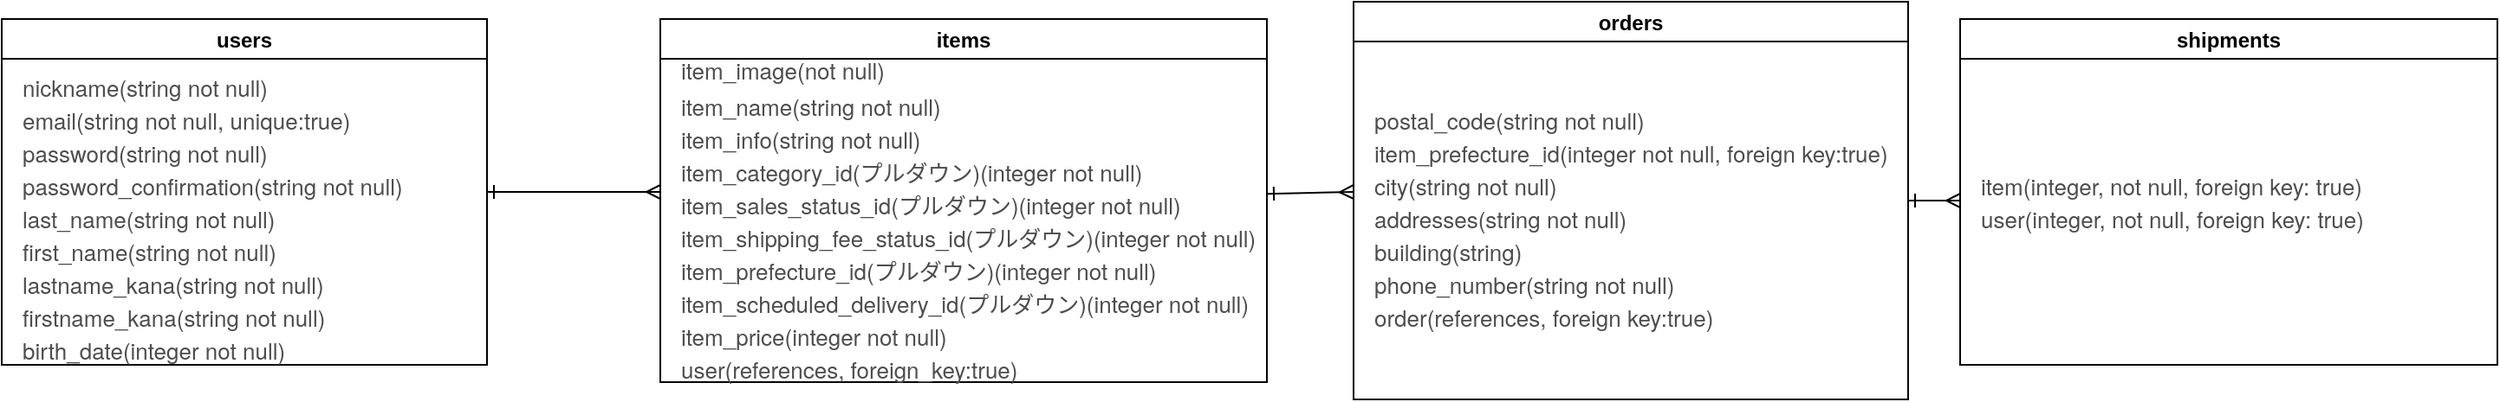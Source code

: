 <mxfile>
    <diagram id="EwRXLFJtx9T2wgiu87Te" name="ページ1">
        <mxGraphModel dx="659" dy="402" grid="1" gridSize="10" guides="1" tooltips="1" connect="1" arrows="1" fold="1" page="1" pageScale="1" pageWidth="1600" pageHeight="900" math="0" shadow="0">
            <root>
                <mxCell id="0"/>
                <mxCell id="1" parent="0"/>
                <mxCell id="12" style="edgeStyle=none;html=1;exitX=1;exitY=0.5;exitDx=0;exitDy=0;fontSize=13;fontColor=#FFFFFF;startArrow=ERone;startFill=0;endArrow=ERmany;endFill=0;" parent="1" source="2" edge="1">
                    <mxGeometry relative="1" as="geometry">
                        <mxPoint x="490" y="280" as="targetPoint"/>
                    </mxGeometry>
                </mxCell>
                <mxCell id="2" value="users" style="swimlane;labelBackgroundColor=default;" parent="1" vertex="1">
                    <mxGeometry x="110" y="180" width="280" height="200" as="geometry"/>
                </mxCell>
                <mxCell id="7" value="&lt;p class=&quot;p1&quot; style=&quot;margin: 0px ; font-stretch: normal ; font-size: 13px ; line-height: normal ; font-family: &amp;quot;helvetica neue&amp;quot;&quot;&gt;&lt;font&gt;nickname(&lt;/font&gt;&lt;span style=&quot;&quot;&gt;string&lt;/span&gt;&lt;font&gt;&amp;nbsp;not null)&lt;/font&gt;&lt;/p&gt;&lt;p class=&quot;p1&quot; style=&quot;margin: 0px ; font-stretch: normal ; font-size: 13px ; line-height: normal ; font-family: &amp;quot;helvetica neue&amp;quot;&quot;&gt;&lt;font&gt;email(&lt;/font&gt;&lt;span style=&quot;&quot;&gt;string&lt;/span&gt;&lt;font&gt;&amp;nbsp;not null, unique:true)&lt;/font&gt;&lt;/p&gt;&lt;p class=&quot;p1&quot; style=&quot;margin: 0px ; font-stretch: normal ; font-size: 13px ; line-height: normal ; font-family: &amp;quot;helvetica neue&amp;quot;&quot;&gt;&lt;font&gt;password(&lt;/font&gt;&lt;span style=&quot;&quot;&gt;string&lt;/span&gt;&lt;font&gt;&amp;nbsp;not null)&lt;/font&gt;&lt;/p&gt;&lt;p class=&quot;p1&quot; style=&quot;margin: 0px ; font-stretch: normal ; font-size: 13px ; line-height: normal ; font-family: &amp;quot;helvetica neue&amp;quot;&quot;&gt;&lt;font&gt;password_confirmation(&lt;/font&gt;&lt;span style=&quot;&quot;&gt;string&lt;/span&gt;&lt;font&gt;&amp;nbsp;not null)&lt;/font&gt;&lt;/p&gt;&lt;p class=&quot;p1&quot; style=&quot;margin: 0px ; font-stretch: normal ; font-size: 13px ; line-height: normal ; font-family: &amp;quot;helvetica neue&amp;quot;&quot;&gt;&lt;font&gt;last_name(&lt;/font&gt;&lt;span style=&quot;&quot;&gt;string&lt;/span&gt;&lt;font&gt;&amp;nbsp;not null)&lt;/font&gt;&lt;/p&gt;&lt;p class=&quot;p1&quot; style=&quot;margin: 0px ; font-stretch: normal ; font-size: 13px ; line-height: normal ; font-family: &amp;quot;helvetica neue&amp;quot;&quot;&gt;&lt;font&gt;first_name(&lt;/font&gt;&lt;span style=&quot;&quot;&gt;string&lt;/span&gt;&lt;font&gt;&amp;nbsp;not null)&lt;/font&gt;&lt;/p&gt;&lt;p class=&quot;p1&quot; style=&quot;margin: 0px ; font-stretch: normal ; font-size: 13px ; line-height: normal ; font-family: &amp;quot;helvetica neue&amp;quot;&quot;&gt;&lt;font&gt;lastname_kana(&lt;/font&gt;&lt;span style=&quot;&quot;&gt;string&lt;/span&gt;&lt;font&gt;&amp;nbsp;not null)&lt;/font&gt;&lt;/p&gt;&lt;p class=&quot;p1&quot; style=&quot;margin: 0px ; font-stretch: normal ; font-size: 13px ; line-height: normal ; font-family: &amp;quot;helvetica neue&amp;quot;&quot;&gt;&lt;font&gt;firstname_kana(&lt;/font&gt;&lt;span style=&quot;&quot;&gt;string&lt;/span&gt;&lt;font&gt;&amp;nbsp;not null)&lt;/font&gt;&lt;/p&gt;&lt;p class=&quot;p1&quot; style=&quot;margin: 0px ; font-stretch: normal ; font-size: 13px ; line-height: normal ; font-family: &amp;quot;helvetica neue&amp;quot;&quot;&gt;&lt;font&gt;birth_date(integer not null)&lt;/font&gt;&lt;/p&gt;" style="text;html=1;align=left;verticalAlign=middle;resizable=0;points=[];autosize=1;strokeColor=none;fillColor=none;fontColor=#4D4D4D;" parent="2" vertex="1">
                    <mxGeometry x="10" y="40" width="240" height="150" as="geometry"/>
                </mxCell>
                <mxCell id="13" style="edgeStyle=none;html=1;fontSize=13;fontColor=#FFFFFF;startArrow=ERone;startFill=0;endArrow=ERmany;endFill=0;" parent="1" source="3" edge="1">
                    <mxGeometry relative="1" as="geometry">
                        <mxPoint x="890" y="280" as="targetPoint"/>
                    </mxGeometry>
                </mxCell>
                <mxCell id="3" value="items" style="swimlane;" parent="1" vertex="1">
                    <mxGeometry x="490" y="180" width="350" height="210" as="geometry"/>
                </mxCell>
                <mxCell id="9" value="&lt;p class=&quot;p1&quot; style=&quot;margin: 0px 0px 2px ; font-stretch: normal ; line-height: normal ; font-family: &amp;#34;helvetica neue&amp;#34; ; font-size: 13px&quot;&gt;&lt;font style=&quot;font-size: 13px&quot;&gt;item_image(not null)&lt;/font&gt;&lt;/p&gt;&lt;p class=&quot;p2&quot; style=&quot;margin: 0px ; font-stretch: normal ; line-height: normal ; font-family: &amp;#34;helvetica neue&amp;#34; ; font-size: 13px&quot;&gt;&lt;font style=&quot;font-size: 13px&quot;&gt;item_name(string not null)&lt;/font&gt;&lt;/p&gt;&lt;p class=&quot;p2&quot; style=&quot;margin: 0px ; font-stretch: normal ; line-height: normal ; font-family: &amp;#34;helvetica neue&amp;#34; ; font-size: 13px&quot;&gt;&lt;font style=&quot;font-size: 13px&quot;&gt;item_info(string&amp;nbsp;not null)&lt;/font&gt;&lt;/p&gt;&lt;p class=&quot;p2&quot; style=&quot;margin: 0px ; font-stretch: normal ; line-height: normal ; font-family: &amp;#34;helvetica neue&amp;#34; ; font-size: 13px&quot;&gt;&lt;font style=&quot;font-size: 13px&quot;&gt;item_category_id(プルダウン)(integer not null)&lt;/font&gt;&lt;/p&gt;&lt;p class=&quot;p2&quot; style=&quot;margin: 0px ; font-stretch: normal ; line-height: normal ; font-family: &amp;#34;helvetica neue&amp;#34; ; font-size: 13px&quot;&gt;&lt;font style=&quot;font-size: 13px&quot;&gt;item_sales_status_id(プルダウン)(integer not null)&lt;/font&gt;&lt;/p&gt;&lt;p class=&quot;p2&quot; style=&quot;margin: 0px ; font-stretch: normal ; line-height: normal ; font-family: &amp;#34;helvetica neue&amp;#34; ; font-size: 13px&quot;&gt;&lt;font style=&quot;font-size: 13px&quot;&gt;item_shipping_fee_status_id(プルダウン)(integer not null)&lt;/font&gt;&lt;/p&gt;&lt;p class=&quot;p2&quot; style=&quot;margin: 0px ; font-stretch: normal ; line-height: normal ; font-family: &amp;#34;helvetica neue&amp;#34; ; font-size: 13px&quot;&gt;&lt;font style=&quot;font-size: 13px&quot;&gt;item_prefecture_id(プルダウン)(integer not null)&lt;/font&gt;&lt;/p&gt;&lt;p class=&quot;p2&quot; style=&quot;margin: 0px ; font-stretch: normal ; line-height: normal ; font-family: &amp;#34;helvetica neue&amp;#34; ; font-size: 13px&quot;&gt;&lt;font style=&quot;font-size: 13px&quot;&gt;item_scheduled_delivery_id(プルダウン)(integer not null)&lt;/font&gt;&lt;/p&gt;&lt;p class=&quot;p2&quot; style=&quot;margin: 0px ; font-stretch: normal ; line-height: normal ; font-family: &amp;#34;helvetica neue&amp;#34; ; font-size: 13px&quot;&gt;&lt;font style=&quot;font-size: 13px&quot;&gt;item_price(integer not null)&lt;/font&gt;&lt;/p&gt;&lt;p class=&quot;p2&quot; style=&quot;margin: 0px ; font-stretch: normal ; line-height: normal ; font-family: &amp;#34;helvetica neue&amp;#34; ; font-size: 13px&quot;&gt;&lt;font style=&quot;font-size: 13px&quot;&gt;user(references, foreign_key:true)&lt;/font&gt;&lt;/p&gt;" style="text;html=1;align=left;verticalAlign=middle;resizable=0;points=[];autosize=1;strokeColor=none;fillColor=none;fontColor=#4D4D4D;" parent="3" vertex="1">
                    <mxGeometry x="10" y="20" width="340" height="190" as="geometry"/>
                </mxCell>
                <mxCell id="15" value="" style="edgeStyle=none;html=1;fontSize=13;fontColor=#FFFFFF;startArrow=ERone;startFill=0;endArrow=ERmany;endFill=0;" parent="1" source="4" edge="1">
                    <mxGeometry relative="1" as="geometry">
                        <mxPoint x="1240" y="285" as="targetPoint"/>
                    </mxGeometry>
                </mxCell>
                <mxCell id="4" value="orders" style="swimlane;" parent="1" vertex="1">
                    <mxGeometry x="890" y="170" width="320" height="230" as="geometry"/>
                </mxCell>
                <mxCell id="10" value="&lt;p class=&quot;p1&quot; style=&quot;margin: 0px ; font-stretch: normal ; line-height: normal ; font-family: &amp;#34;helvetica neue&amp;#34;&quot;&gt;&lt;span&gt;postal_code(string not null)&lt;/span&gt;&lt;br&gt;&lt;/p&gt;&lt;p class=&quot;p1&quot; style=&quot;margin: 0px ; font-stretch: normal ; line-height: normal ; font-family: &amp;#34;helvetica neue&amp;#34;&quot;&gt;item_prefecture_id(integer not null, foreign key:true&lt;span&gt;)&lt;/span&gt;&lt;/p&gt;&lt;p class=&quot;p1&quot; style=&quot;margin: 0px ; font-stretch: normal ; line-height: normal ; font-family: &amp;#34;helvetica neue&amp;#34;&quot;&gt;city(string&amp;nbsp;not null)&lt;/p&gt;&lt;p class=&quot;p1&quot; style=&quot;margin: 0px ; font-stretch: normal ; line-height: normal ; font-family: &amp;#34;helvetica neue&amp;#34;&quot;&gt;addresses(string not null)&lt;/p&gt;&lt;p class=&quot;p1&quot; style=&quot;margin: 0px ; font-stretch: normal ; line-height: normal ; font-family: &amp;#34;helvetica neue&amp;#34;&quot;&gt;building(string)&lt;/p&gt;&lt;p class=&quot;p1&quot; style=&quot;margin: 0px ; font-stretch: normal ; line-height: normal ; font-family: &amp;#34;helvetica neue&amp;#34;&quot;&gt;phone_number(string&amp;nbsp;not null)&lt;/p&gt;&lt;p class=&quot;p1&quot; style=&quot;margin: 0px ; font-stretch: normal ; line-height: normal ; font-family: &amp;#34;helvetica neue&amp;#34;&quot;&gt;order(references, foreign key:true)&lt;/p&gt;" style="text;html=1;align=left;verticalAlign=middle;resizable=0;points=[];autosize=1;strokeColor=none;fillColor=none;fontSize=13;fontColor=#4D4D4D;" parent="4" vertex="1">
                    <mxGeometry x="10" y="65" width="310" height="120" as="geometry"/>
                </mxCell>
                <mxCell id="5" value="shipments" style="swimlane;" parent="1" vertex="1">
                    <mxGeometry x="1240" y="180" width="310" height="200" as="geometry"/>
                </mxCell>
                <mxCell id="11" value="&lt;p class=&quot;p1&quot; style=&quot;margin: 0px ; font-stretch: normal ; line-height: normal ; font-family: &amp;#34;helvetica neue&amp;#34;&quot;&gt;item(integer, not null, foreign key: true)&lt;/p&gt;&lt;p class=&quot;p1&quot; style=&quot;margin: 0px ; font-stretch: normal ; line-height: normal ; font-family: &amp;#34;helvetica neue&amp;#34;&quot;&gt;user(integer, not null, foreign key: true)&lt;br&gt;&lt;/p&gt;" style="text;html=1;align=left;verticalAlign=middle;resizable=0;points=[];autosize=1;strokeColor=none;fillColor=none;fontSize=13;fontColor=#4D4D4D;" parent="5" vertex="1">
                    <mxGeometry x="10" y="85" width="240" height="40" as="geometry"/>
                </mxCell>
            </root>
        </mxGraphModel>
    </diagram>
</mxfile>